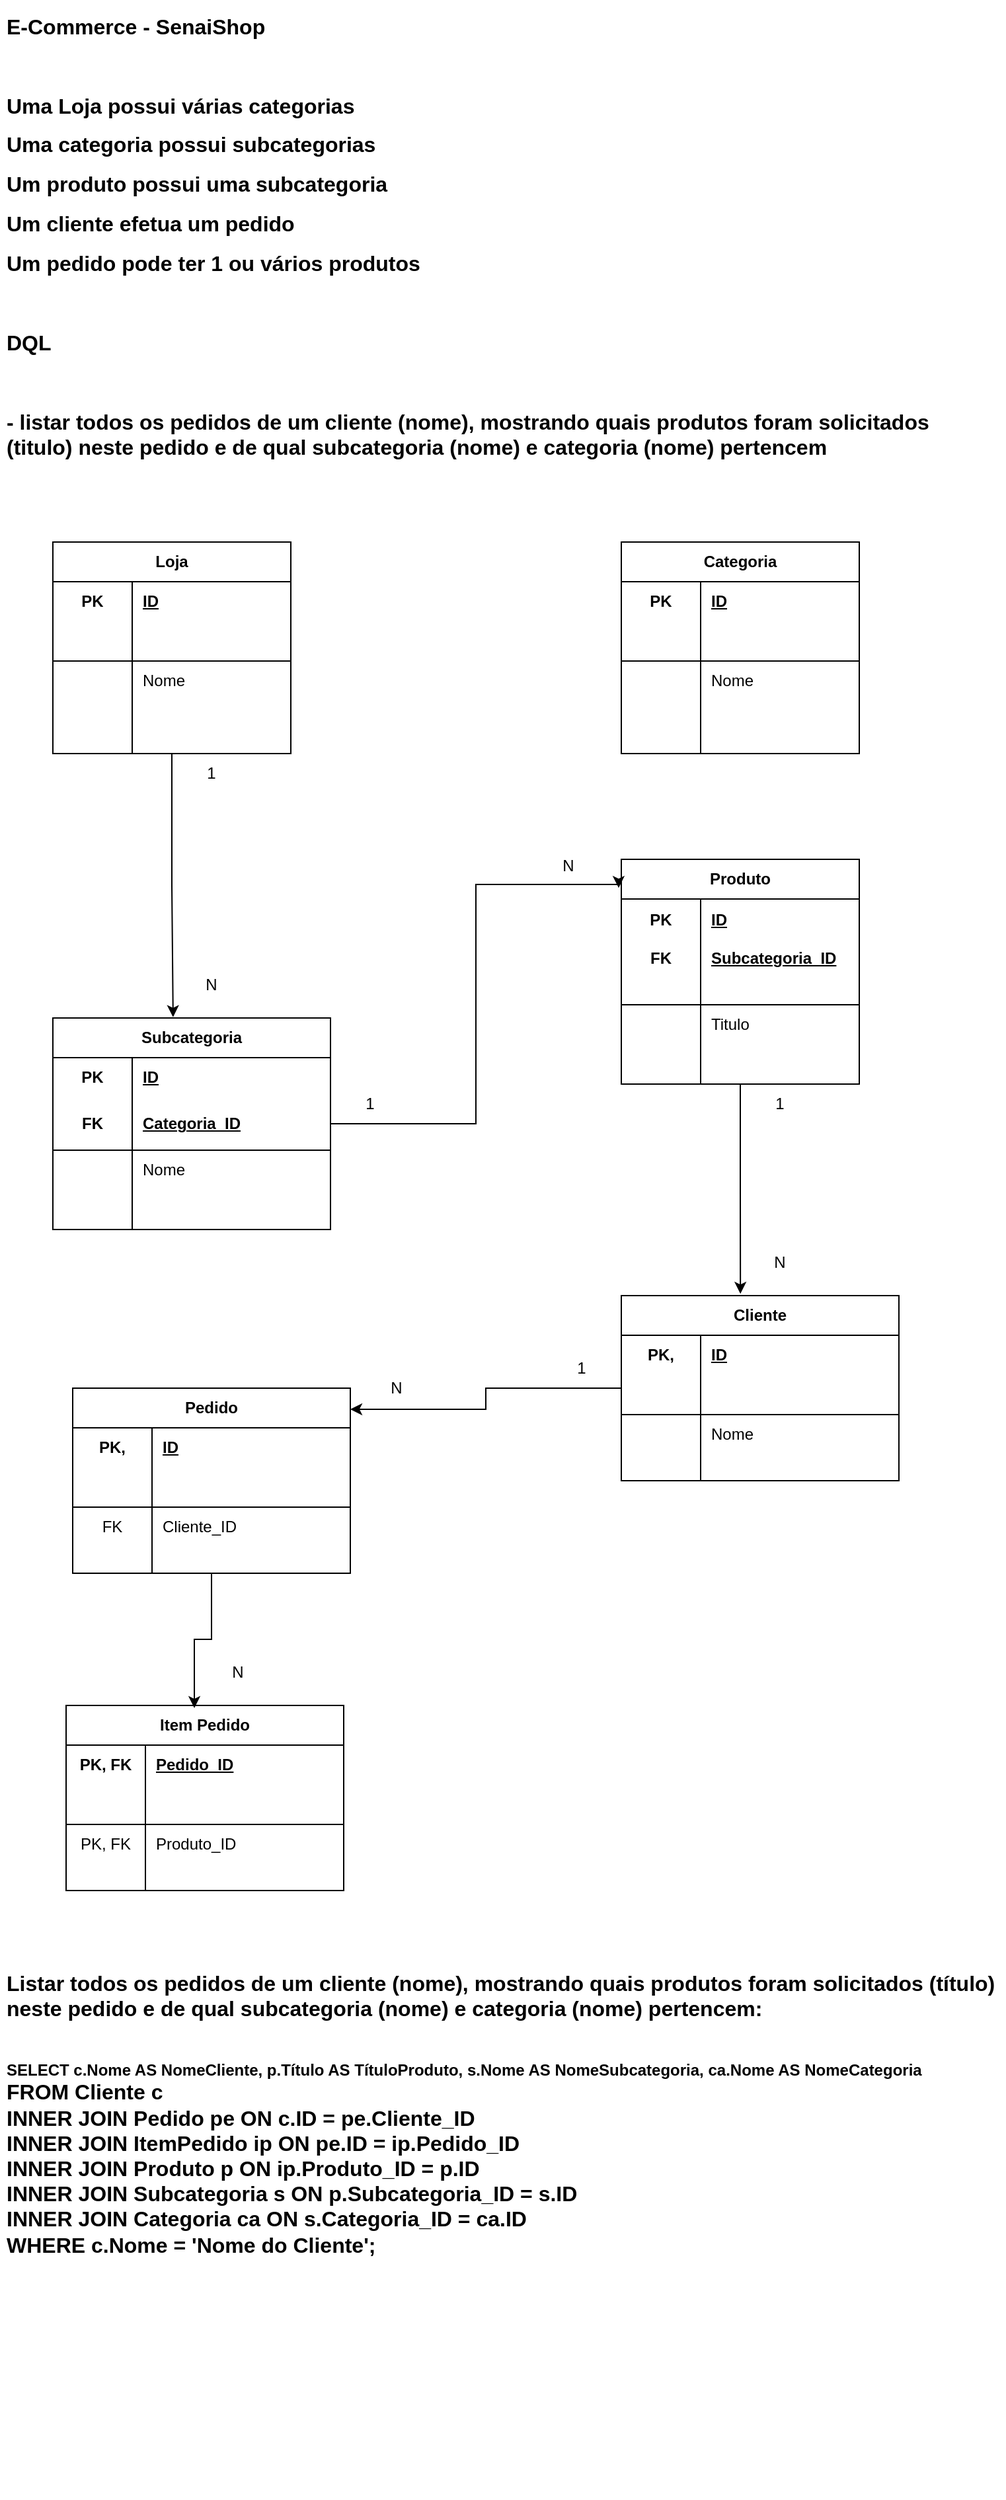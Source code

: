 <mxfile version="21.6.5" type="github">
  <diagram name="Página-1" id="tb75bTPPpAC_LqLqEpeX">
    <mxGraphModel dx="1434" dy="756" grid="1" gridSize="10" guides="1" tooltips="1" connect="1" arrows="1" fold="1" page="1" pageScale="1" pageWidth="827" pageHeight="1169" math="0" shadow="0">
      <root>
        <mxCell id="0" />
        <mxCell id="1" parent="0" />
        <mxCell id="KZsk0h8L5AbEn7BCKTqR-1" value="&lt;h1 style=&quot;font-size: 16px;&quot;&gt;&lt;font style=&quot;font-size: 16px;&quot;&gt;E-Commerce - SenaiShop&lt;/font&gt;&lt;/h1&gt;&lt;h1 style=&quot;font-size: 16px;&quot;&gt;&lt;font style=&quot;font-size: 16px;&quot;&gt;&lt;br&gt;&lt;/font&gt;&lt;/h1&gt;&lt;h1 style=&quot;font-size: 16px;&quot;&gt;&lt;font style=&quot;font-size: 16px;&quot;&gt;Uma Loja possui várias categorias&lt;/font&gt;&lt;/h1&gt;&lt;h1 style=&quot;font-size: 16px;&quot;&gt;&lt;font style=&quot;font-size: 16px;&quot;&gt;Uma categoria possui subcategorias&lt;/font&gt;&lt;/h1&gt;&lt;h1 style=&quot;font-size: 16px;&quot;&gt;&lt;font style=&quot;font-size: 16px;&quot;&gt;Um produto possui uma subcategoria&lt;/font&gt;&lt;/h1&gt;&lt;h1 style=&quot;font-size: 16px;&quot;&gt;&lt;font style=&quot;font-size: 16px;&quot;&gt;Um cliente efetua um pedido&lt;/font&gt;&lt;/h1&gt;&lt;h1 style=&quot;font-size: 16px;&quot;&gt;&lt;font style=&quot;font-size: 16px;&quot;&gt;Um pedido pode ter 1 ou vários produtos&lt;/font&gt;&lt;/h1&gt;&lt;h1 style=&quot;font-size: 16px;&quot;&gt;&lt;font style=&quot;font-size: 16px;&quot;&gt;&lt;br&gt;&lt;/font&gt;&lt;/h1&gt;&lt;h1 style=&quot;font-size: 16px;&quot;&gt;&lt;font style=&quot;font-size: 16px;&quot;&gt;DQL&lt;/font&gt;&lt;/h1&gt;&lt;h1 style=&quot;font-size: 16px;&quot;&gt;&lt;font style=&quot;font-size: 16px;&quot;&gt;&lt;br&gt;&lt;/font&gt;&lt;/h1&gt;&lt;h1 style=&quot;font-size: 16px;&quot;&gt;&lt;font style=&quot;font-size: 16px;&quot;&gt;- listar todos os pedidos de um cliente (nome), mostrando quais produtos foram solicitados (titulo) neste pedido e de qual subcategoria (nome) e categoria (nome) pertencem&lt;/font&gt;&lt;/h1&gt;" style="text;html=1;strokeColor=none;fillColor=none;spacing=5;spacingTop=-20;whiteSpace=wrap;overflow=hidden;rounded=0;" vertex="1" parent="1">
          <mxGeometry x="40" y="40" width="760" height="360" as="geometry" />
        </mxCell>
        <mxCell id="KZsk0h8L5AbEn7BCKTqR-109" value="&lt;h1 style=&quot;font-size: 16px;&quot;&gt;Listar todos os pedidos de um cliente (nome), mostrando quais prod&lt;font style=&quot;font-size: 16px;&quot;&gt;utos foram solicitados (título) neste pedido e de qual subcategoria (nome) e categoria (nome) pertencem:&lt;/font&gt;&lt;br&gt;&lt;/h1&gt;&lt;div&gt;&lt;font style=&quot;font-size: 16px;&quot;&gt;&lt;br&gt;&lt;/font&gt;&lt;/div&gt;&lt;div&gt;&lt;font style=&quot;&quot;&gt;&lt;div style=&quot;&quot;&gt;&lt;b&gt;SELECT c.Nome AS NomeCliente, p.Título AS TítuloProduto, s.Nome AS NomeSubcategoria, ca.Nome AS NomeCategoria&lt;/b&gt;&lt;/div&gt;&lt;div style=&quot;&quot;&gt;&lt;span style=&quot;font-size: 16px;&quot;&gt;&lt;b&gt;FROM Cliente c&lt;/b&gt;&lt;/span&gt;&lt;/div&gt;&lt;div style=&quot;&quot;&gt;&lt;span style=&quot;font-size: 16px;&quot;&gt;&lt;b&gt;INNER JOIN Pedido pe ON c.ID = pe.Cliente_ID&lt;/b&gt;&lt;/span&gt;&lt;/div&gt;&lt;div style=&quot;&quot;&gt;&lt;span style=&quot;font-size: 16px;&quot;&gt;&lt;b&gt;INNER JOIN ItemPedido ip ON pe.ID = ip.Pedido_ID&lt;/b&gt;&lt;/span&gt;&lt;/div&gt;&lt;div style=&quot;&quot;&gt;&lt;span style=&quot;font-size: 16px;&quot;&gt;&lt;b&gt;INNER JOIN Produto p ON ip.Produto_ID = p.ID&lt;/b&gt;&lt;/span&gt;&lt;/div&gt;&lt;div style=&quot;&quot;&gt;&lt;span style=&quot;font-size: 16px;&quot;&gt;&lt;b&gt;INNER JOIN Subcategoria s ON p.Subcategoria_ID = s.ID&lt;/b&gt;&lt;/span&gt;&lt;/div&gt;&lt;div style=&quot;&quot;&gt;&lt;span style=&quot;font-size: 16px;&quot;&gt;&lt;b&gt;INNER JOIN Categoria ca ON s.Categoria_ID = ca.ID&lt;/b&gt;&lt;/span&gt;&lt;/div&gt;&lt;div style=&quot;&quot;&gt;&lt;span style=&quot;font-size: 16px;&quot;&gt;&lt;b&gt;WHERE c.Nome = &#39;Nome do Cliente&#39;;&lt;/b&gt;&lt;/span&gt;&lt;/div&gt;&lt;div style=&quot;font-size: 16px;&quot;&gt;&lt;br&gt;&lt;/div&gt;&lt;/font&gt;&lt;/div&gt;" style="text;html=1;strokeColor=none;fillColor=none;spacing=5;spacingTop=-20;whiteSpace=wrap;overflow=hidden;rounded=0;" vertex="1" parent="1">
          <mxGeometry x="40" y="1520" width="760" height="400" as="geometry" />
        </mxCell>
        <mxCell id="KZsk0h8L5AbEn7BCKTqR-110" value="" style="group" vertex="1" connectable="0" parent="1">
          <mxGeometry x="80" y="440" width="640" height="1020" as="geometry" />
        </mxCell>
        <mxCell id="KZsk0h8L5AbEn7BCKTqR-2" value="" style="group" vertex="1" connectable="0" parent="KZsk0h8L5AbEn7BCKTqR-110">
          <mxGeometry width="640" height="780" as="geometry" />
        </mxCell>
        <mxCell id="KZsk0h8L5AbEn7BCKTqR-3" value="Loja" style="shape=table;startSize=30;container=1;collapsible=1;childLayout=tableLayout;fixedRows=1;rowLines=0;fontStyle=1;align=center;resizeLast=1;html=1;whiteSpace=wrap;" vertex="1" parent="KZsk0h8L5AbEn7BCKTqR-2">
          <mxGeometry width="180" height="160" as="geometry" />
        </mxCell>
        <mxCell id="KZsk0h8L5AbEn7BCKTqR-4" value="" style="shape=tableRow;horizontal=0;startSize=0;swimlaneHead=0;swimlaneBody=0;fillColor=none;collapsible=0;dropTarget=0;points=[[0,0.5],[1,0.5]];portConstraint=eastwest;top=0;left=0;right=0;bottom=0;html=1;" vertex="1" parent="KZsk0h8L5AbEn7BCKTqR-3">
          <mxGeometry y="30" width="180" height="30" as="geometry" />
        </mxCell>
        <mxCell id="KZsk0h8L5AbEn7BCKTqR-5" value="PK" style="shape=partialRectangle;connectable=0;fillColor=none;top=0;left=0;bottom=0;right=0;fontStyle=1;overflow=hidden;html=1;whiteSpace=wrap;" vertex="1" parent="KZsk0h8L5AbEn7BCKTqR-4">
          <mxGeometry width="60" height="30" as="geometry">
            <mxRectangle width="60" height="30" as="alternateBounds" />
          </mxGeometry>
        </mxCell>
        <mxCell id="KZsk0h8L5AbEn7BCKTqR-6" value="ID" style="shape=partialRectangle;connectable=0;fillColor=none;top=0;left=0;bottom=0;right=0;align=left;spacingLeft=6;fontStyle=5;overflow=hidden;html=1;whiteSpace=wrap;" vertex="1" parent="KZsk0h8L5AbEn7BCKTqR-4">
          <mxGeometry x="60" width="120" height="30" as="geometry">
            <mxRectangle width="120" height="30" as="alternateBounds" />
          </mxGeometry>
        </mxCell>
        <mxCell id="KZsk0h8L5AbEn7BCKTqR-7" value="" style="shape=tableRow;horizontal=0;startSize=0;swimlaneHead=0;swimlaneBody=0;fillColor=none;collapsible=0;dropTarget=0;points=[[0,0.5],[1,0.5]];portConstraint=eastwest;top=0;left=0;right=0;bottom=1;html=1;" vertex="1" parent="KZsk0h8L5AbEn7BCKTqR-3">
          <mxGeometry y="60" width="180" height="30" as="geometry" />
        </mxCell>
        <mxCell id="KZsk0h8L5AbEn7BCKTqR-8" value="" style="shape=partialRectangle;connectable=0;fillColor=none;top=0;left=0;bottom=0;right=0;fontStyle=1;overflow=hidden;html=1;whiteSpace=wrap;" vertex="1" parent="KZsk0h8L5AbEn7BCKTqR-7">
          <mxGeometry width="60" height="30" as="geometry">
            <mxRectangle width="60" height="30" as="alternateBounds" />
          </mxGeometry>
        </mxCell>
        <mxCell id="KZsk0h8L5AbEn7BCKTqR-9" value="" style="shape=partialRectangle;connectable=0;fillColor=none;top=0;left=0;bottom=0;right=0;align=left;spacingLeft=6;fontStyle=5;overflow=hidden;html=1;whiteSpace=wrap;" vertex="1" parent="KZsk0h8L5AbEn7BCKTqR-7">
          <mxGeometry x="60" width="120" height="30" as="geometry">
            <mxRectangle width="120" height="30" as="alternateBounds" />
          </mxGeometry>
        </mxCell>
        <mxCell id="KZsk0h8L5AbEn7BCKTqR-10" value="" style="shape=tableRow;horizontal=0;startSize=0;swimlaneHead=0;swimlaneBody=0;fillColor=none;collapsible=0;dropTarget=0;points=[[0,0.5],[1,0.5]];portConstraint=eastwest;top=0;left=0;right=0;bottom=0;html=1;" vertex="1" parent="KZsk0h8L5AbEn7BCKTqR-3">
          <mxGeometry y="90" width="180" height="30" as="geometry" />
        </mxCell>
        <mxCell id="KZsk0h8L5AbEn7BCKTqR-11" value="" style="shape=partialRectangle;connectable=0;fillColor=none;top=0;left=0;bottom=0;right=0;editable=1;overflow=hidden;html=1;whiteSpace=wrap;" vertex="1" parent="KZsk0h8L5AbEn7BCKTqR-10">
          <mxGeometry width="60" height="30" as="geometry">
            <mxRectangle width="60" height="30" as="alternateBounds" />
          </mxGeometry>
        </mxCell>
        <mxCell id="KZsk0h8L5AbEn7BCKTqR-12" value="Nome" style="shape=partialRectangle;connectable=0;fillColor=none;top=0;left=0;bottom=0;right=0;align=left;spacingLeft=6;overflow=hidden;html=1;whiteSpace=wrap;" vertex="1" parent="KZsk0h8L5AbEn7BCKTqR-10">
          <mxGeometry x="60" width="120" height="30" as="geometry">
            <mxRectangle width="120" height="30" as="alternateBounds" />
          </mxGeometry>
        </mxCell>
        <mxCell id="KZsk0h8L5AbEn7BCKTqR-13" value="" style="shape=tableRow;horizontal=0;startSize=0;swimlaneHead=0;swimlaneBody=0;fillColor=none;collapsible=0;dropTarget=0;points=[[0,0.5],[1,0.5]];portConstraint=eastwest;top=0;left=0;right=0;bottom=0;html=1;" vertex="1" parent="KZsk0h8L5AbEn7BCKTqR-3">
          <mxGeometry y="120" width="180" height="40" as="geometry" />
        </mxCell>
        <mxCell id="KZsk0h8L5AbEn7BCKTqR-14" value="" style="shape=partialRectangle;connectable=0;fillColor=none;top=0;left=0;bottom=0;right=0;editable=1;overflow=hidden;html=1;whiteSpace=wrap;" vertex="1" parent="KZsk0h8L5AbEn7BCKTqR-13">
          <mxGeometry width="60" height="40" as="geometry">
            <mxRectangle width="60" height="40" as="alternateBounds" />
          </mxGeometry>
        </mxCell>
        <mxCell id="KZsk0h8L5AbEn7BCKTqR-15" value="" style="shape=partialRectangle;connectable=0;fillColor=none;top=0;left=0;bottom=0;right=0;align=left;spacingLeft=6;overflow=hidden;html=1;whiteSpace=wrap;" vertex="1" parent="KZsk0h8L5AbEn7BCKTqR-13">
          <mxGeometry x="60" width="120" height="40" as="geometry">
            <mxRectangle width="120" height="40" as="alternateBounds" />
          </mxGeometry>
        </mxCell>
        <mxCell id="KZsk0h8L5AbEn7BCKTqR-16" value="Categoria" style="shape=table;startSize=30;container=1;collapsible=1;childLayout=tableLayout;fixedRows=1;rowLines=0;fontStyle=1;align=center;resizeLast=1;html=1;whiteSpace=wrap;" vertex="1" parent="KZsk0h8L5AbEn7BCKTqR-2">
          <mxGeometry x="430" width="180" height="160" as="geometry" />
        </mxCell>
        <mxCell id="KZsk0h8L5AbEn7BCKTqR-17" value="" style="shape=tableRow;horizontal=0;startSize=0;swimlaneHead=0;swimlaneBody=0;fillColor=none;collapsible=0;dropTarget=0;points=[[0,0.5],[1,0.5]];portConstraint=eastwest;top=0;left=0;right=0;bottom=0;html=1;" vertex="1" parent="KZsk0h8L5AbEn7BCKTqR-16">
          <mxGeometry y="30" width="180" height="30" as="geometry" />
        </mxCell>
        <mxCell id="KZsk0h8L5AbEn7BCKTqR-18" value="PK" style="shape=partialRectangle;connectable=0;fillColor=none;top=0;left=0;bottom=0;right=0;fontStyle=1;overflow=hidden;html=1;whiteSpace=wrap;" vertex="1" parent="KZsk0h8L5AbEn7BCKTqR-17">
          <mxGeometry width="60" height="30" as="geometry">
            <mxRectangle width="60" height="30" as="alternateBounds" />
          </mxGeometry>
        </mxCell>
        <mxCell id="KZsk0h8L5AbEn7BCKTqR-19" value="ID" style="shape=partialRectangle;connectable=0;fillColor=none;top=0;left=0;bottom=0;right=0;align=left;spacingLeft=6;fontStyle=5;overflow=hidden;html=1;whiteSpace=wrap;" vertex="1" parent="KZsk0h8L5AbEn7BCKTqR-17">
          <mxGeometry x="60" width="120" height="30" as="geometry">
            <mxRectangle width="120" height="30" as="alternateBounds" />
          </mxGeometry>
        </mxCell>
        <mxCell id="KZsk0h8L5AbEn7BCKTqR-20" value="" style="shape=tableRow;horizontal=0;startSize=0;swimlaneHead=0;swimlaneBody=0;fillColor=none;collapsible=0;dropTarget=0;points=[[0,0.5],[1,0.5]];portConstraint=eastwest;top=0;left=0;right=0;bottom=1;html=1;" vertex="1" parent="KZsk0h8L5AbEn7BCKTqR-16">
          <mxGeometry y="60" width="180" height="30" as="geometry" />
        </mxCell>
        <mxCell id="KZsk0h8L5AbEn7BCKTqR-21" value="" style="shape=partialRectangle;connectable=0;fillColor=none;top=0;left=0;bottom=0;right=0;fontStyle=1;overflow=hidden;html=1;whiteSpace=wrap;" vertex="1" parent="KZsk0h8L5AbEn7BCKTqR-20">
          <mxGeometry width="60" height="30" as="geometry">
            <mxRectangle width="60" height="30" as="alternateBounds" />
          </mxGeometry>
        </mxCell>
        <mxCell id="KZsk0h8L5AbEn7BCKTqR-22" value="" style="shape=partialRectangle;connectable=0;fillColor=none;top=0;left=0;bottom=0;right=0;align=left;spacingLeft=6;fontStyle=5;overflow=hidden;html=1;whiteSpace=wrap;" vertex="1" parent="KZsk0h8L5AbEn7BCKTqR-20">
          <mxGeometry x="60" width="120" height="30" as="geometry">
            <mxRectangle width="120" height="30" as="alternateBounds" />
          </mxGeometry>
        </mxCell>
        <mxCell id="KZsk0h8L5AbEn7BCKTqR-23" value="" style="shape=tableRow;horizontal=0;startSize=0;swimlaneHead=0;swimlaneBody=0;fillColor=none;collapsible=0;dropTarget=0;points=[[0,0.5],[1,0.5]];portConstraint=eastwest;top=0;left=0;right=0;bottom=0;html=1;" vertex="1" parent="KZsk0h8L5AbEn7BCKTqR-16">
          <mxGeometry y="90" width="180" height="30" as="geometry" />
        </mxCell>
        <mxCell id="KZsk0h8L5AbEn7BCKTqR-24" value="" style="shape=partialRectangle;connectable=0;fillColor=none;top=0;left=0;bottom=0;right=0;editable=1;overflow=hidden;html=1;whiteSpace=wrap;" vertex="1" parent="KZsk0h8L5AbEn7BCKTqR-23">
          <mxGeometry width="60" height="30" as="geometry">
            <mxRectangle width="60" height="30" as="alternateBounds" />
          </mxGeometry>
        </mxCell>
        <mxCell id="KZsk0h8L5AbEn7BCKTqR-25" value="Nome" style="shape=partialRectangle;connectable=0;fillColor=none;top=0;left=0;bottom=0;right=0;align=left;spacingLeft=6;overflow=hidden;html=1;whiteSpace=wrap;" vertex="1" parent="KZsk0h8L5AbEn7BCKTqR-23">
          <mxGeometry x="60" width="120" height="30" as="geometry">
            <mxRectangle width="120" height="30" as="alternateBounds" />
          </mxGeometry>
        </mxCell>
        <mxCell id="KZsk0h8L5AbEn7BCKTqR-26" value="" style="shape=tableRow;horizontal=0;startSize=0;swimlaneHead=0;swimlaneBody=0;fillColor=none;collapsible=0;dropTarget=0;points=[[0,0.5],[1,0.5]];portConstraint=eastwest;top=0;left=0;right=0;bottom=0;html=1;" vertex="1" parent="KZsk0h8L5AbEn7BCKTqR-16">
          <mxGeometry y="120" width="180" height="40" as="geometry" />
        </mxCell>
        <mxCell id="KZsk0h8L5AbEn7BCKTqR-27" value="" style="shape=partialRectangle;connectable=0;fillColor=none;top=0;left=0;bottom=0;right=0;editable=1;overflow=hidden;html=1;whiteSpace=wrap;" vertex="1" parent="KZsk0h8L5AbEn7BCKTqR-26">
          <mxGeometry width="60" height="40" as="geometry">
            <mxRectangle width="60" height="40" as="alternateBounds" />
          </mxGeometry>
        </mxCell>
        <mxCell id="KZsk0h8L5AbEn7BCKTqR-28" value="" style="shape=partialRectangle;connectable=0;fillColor=none;top=0;left=0;bottom=0;right=0;align=left;spacingLeft=6;overflow=hidden;html=1;whiteSpace=wrap;" vertex="1" parent="KZsk0h8L5AbEn7BCKTqR-26">
          <mxGeometry x="60" width="120" height="40" as="geometry">
            <mxRectangle width="120" height="40" as="alternateBounds" />
          </mxGeometry>
        </mxCell>
        <mxCell id="KZsk0h8L5AbEn7BCKTqR-29" style="edgeStyle=orthogonalEdgeStyle;rounded=0;orthogonalLoop=1;jettySize=auto;html=1;entryX=0.433;entryY=-0.004;entryDx=0;entryDy=0;entryPerimeter=0;" edge="1" parent="KZsk0h8L5AbEn7BCKTqR-2" source="KZsk0h8L5AbEn7BCKTqR-3" target="KZsk0h8L5AbEn7BCKTqR-64">
          <mxGeometry relative="1" as="geometry" />
        </mxCell>
        <mxCell id="KZsk0h8L5AbEn7BCKTqR-30" value="Produto" style="shape=table;startSize=30;container=1;collapsible=1;childLayout=tableLayout;fixedRows=1;rowLines=0;fontStyle=1;align=center;resizeLast=1;html=1;whiteSpace=wrap;" vertex="1" parent="KZsk0h8L5AbEn7BCKTqR-2">
          <mxGeometry x="430" y="240" width="180" height="170" as="geometry" />
        </mxCell>
        <mxCell id="KZsk0h8L5AbEn7BCKTqR-31" value="" style="shape=tableRow;horizontal=0;startSize=0;swimlaneHead=0;swimlaneBody=0;fillColor=none;collapsible=0;dropTarget=0;points=[[0,0.5],[1,0.5]];portConstraint=eastwest;top=0;left=0;right=0;bottom=0;html=1;" vertex="1" parent="KZsk0h8L5AbEn7BCKTqR-30">
          <mxGeometry y="30" width="180" height="60" as="geometry" />
        </mxCell>
        <mxCell id="KZsk0h8L5AbEn7BCKTqR-32" value="PK&lt;br&gt;&lt;br&gt;FK" style="shape=partialRectangle;connectable=0;fillColor=none;top=0;left=0;bottom=0;right=0;fontStyle=1;overflow=hidden;html=1;whiteSpace=wrap;" vertex="1" parent="KZsk0h8L5AbEn7BCKTqR-31">
          <mxGeometry width="60" height="60" as="geometry">
            <mxRectangle width="60" height="60" as="alternateBounds" />
          </mxGeometry>
        </mxCell>
        <mxCell id="KZsk0h8L5AbEn7BCKTqR-33" value="ID&lt;br&gt;&lt;br&gt;Subcategoria_ID" style="shape=partialRectangle;connectable=0;fillColor=none;top=0;left=0;bottom=0;right=0;align=left;spacingLeft=6;fontStyle=5;overflow=hidden;html=1;whiteSpace=wrap;" vertex="1" parent="KZsk0h8L5AbEn7BCKTqR-31">
          <mxGeometry x="60" width="120" height="60" as="geometry">
            <mxRectangle width="120" height="60" as="alternateBounds" />
          </mxGeometry>
        </mxCell>
        <mxCell id="KZsk0h8L5AbEn7BCKTqR-34" value="" style="shape=tableRow;horizontal=0;startSize=0;swimlaneHead=0;swimlaneBody=0;fillColor=none;collapsible=0;dropTarget=0;points=[[0,0.5],[1,0.5]];portConstraint=eastwest;top=0;left=0;right=0;bottom=1;html=1;" vertex="1" parent="KZsk0h8L5AbEn7BCKTqR-30">
          <mxGeometry y="90" width="180" height="20" as="geometry" />
        </mxCell>
        <mxCell id="KZsk0h8L5AbEn7BCKTqR-35" value="" style="shape=partialRectangle;connectable=0;fillColor=none;top=0;left=0;bottom=0;right=0;fontStyle=1;overflow=hidden;html=1;whiteSpace=wrap;" vertex="1" parent="KZsk0h8L5AbEn7BCKTqR-34">
          <mxGeometry width="60" height="20" as="geometry">
            <mxRectangle width="60" height="20" as="alternateBounds" />
          </mxGeometry>
        </mxCell>
        <mxCell id="KZsk0h8L5AbEn7BCKTqR-36" value="" style="shape=partialRectangle;connectable=0;fillColor=none;top=0;left=0;bottom=0;right=0;align=left;spacingLeft=6;fontStyle=5;overflow=hidden;html=1;whiteSpace=wrap;" vertex="1" parent="KZsk0h8L5AbEn7BCKTqR-34">
          <mxGeometry x="60" width="120" height="20" as="geometry">
            <mxRectangle width="120" height="20" as="alternateBounds" />
          </mxGeometry>
        </mxCell>
        <mxCell id="KZsk0h8L5AbEn7BCKTqR-37" value="" style="shape=tableRow;horizontal=0;startSize=0;swimlaneHead=0;swimlaneBody=0;fillColor=none;collapsible=0;dropTarget=0;points=[[0,0.5],[1,0.5]];portConstraint=eastwest;top=0;left=0;right=0;bottom=0;html=1;" vertex="1" parent="KZsk0h8L5AbEn7BCKTqR-30">
          <mxGeometry y="110" width="180" height="30" as="geometry" />
        </mxCell>
        <mxCell id="KZsk0h8L5AbEn7BCKTqR-38" value="" style="shape=partialRectangle;connectable=0;fillColor=none;top=0;left=0;bottom=0;right=0;editable=1;overflow=hidden;html=1;whiteSpace=wrap;" vertex="1" parent="KZsk0h8L5AbEn7BCKTqR-37">
          <mxGeometry width="60" height="30" as="geometry">
            <mxRectangle width="60" height="30" as="alternateBounds" />
          </mxGeometry>
        </mxCell>
        <mxCell id="KZsk0h8L5AbEn7BCKTqR-39" value="Titulo" style="shape=partialRectangle;connectable=0;fillColor=none;top=0;left=0;bottom=0;right=0;align=left;spacingLeft=6;overflow=hidden;html=1;whiteSpace=wrap;" vertex="1" parent="KZsk0h8L5AbEn7BCKTqR-37">
          <mxGeometry x="60" width="120" height="30" as="geometry">
            <mxRectangle width="120" height="30" as="alternateBounds" />
          </mxGeometry>
        </mxCell>
        <mxCell id="KZsk0h8L5AbEn7BCKTqR-40" value="" style="shape=tableRow;horizontal=0;startSize=0;swimlaneHead=0;swimlaneBody=0;fillColor=none;collapsible=0;dropTarget=0;points=[[0,0.5],[1,0.5]];portConstraint=eastwest;top=0;left=0;right=0;bottom=0;html=1;" vertex="1" parent="KZsk0h8L5AbEn7BCKTqR-30">
          <mxGeometry y="140" width="180" height="30" as="geometry" />
        </mxCell>
        <mxCell id="KZsk0h8L5AbEn7BCKTqR-41" value="" style="shape=partialRectangle;connectable=0;fillColor=none;top=0;left=0;bottom=0;right=0;editable=1;overflow=hidden;html=1;whiteSpace=wrap;" vertex="1" parent="KZsk0h8L5AbEn7BCKTqR-40">
          <mxGeometry width="60" height="30" as="geometry">
            <mxRectangle width="60" height="30" as="alternateBounds" />
          </mxGeometry>
        </mxCell>
        <mxCell id="KZsk0h8L5AbEn7BCKTqR-42" value="" style="shape=partialRectangle;connectable=0;fillColor=none;top=0;left=0;bottom=0;right=0;align=left;spacingLeft=6;overflow=hidden;html=1;whiteSpace=wrap;" vertex="1" parent="KZsk0h8L5AbEn7BCKTqR-40">
          <mxGeometry x="60" width="120" height="30" as="geometry">
            <mxRectangle width="120" height="30" as="alternateBounds" />
          </mxGeometry>
        </mxCell>
        <mxCell id="KZsk0h8L5AbEn7BCKTqR-91" style="edgeStyle=orthogonalEdgeStyle;rounded=0;orthogonalLoop=1;jettySize=auto;html=1;entryX=1;entryY=0.114;entryDx=0;entryDy=0;entryPerimeter=0;" edge="1" parent="KZsk0h8L5AbEn7BCKTqR-2" source="KZsk0h8L5AbEn7BCKTqR-43" target="KZsk0h8L5AbEn7BCKTqR-78">
          <mxGeometry relative="1" as="geometry" />
        </mxCell>
        <mxCell id="KZsk0h8L5AbEn7BCKTqR-43" value="Cliente" style="shape=table;startSize=30;container=1;collapsible=1;childLayout=tableLayout;fixedRows=1;rowLines=0;fontStyle=1;align=center;resizeLast=1;html=1;whiteSpace=wrap;" vertex="1" parent="KZsk0h8L5AbEn7BCKTqR-2">
          <mxGeometry x="430" y="570" width="210" height="140" as="geometry" />
        </mxCell>
        <mxCell id="KZsk0h8L5AbEn7BCKTqR-44" value="" style="shape=tableRow;horizontal=0;startSize=0;swimlaneHead=0;swimlaneBody=0;fillColor=none;collapsible=0;dropTarget=0;points=[[0,0.5],[1,0.5]];portConstraint=eastwest;top=0;left=0;right=0;bottom=0;html=1;" vertex="1" parent="KZsk0h8L5AbEn7BCKTqR-43">
          <mxGeometry y="30" width="210" height="30" as="geometry" />
        </mxCell>
        <mxCell id="KZsk0h8L5AbEn7BCKTqR-45" value="PK," style="shape=partialRectangle;connectable=0;fillColor=none;top=0;left=0;bottom=0;right=0;fontStyle=1;overflow=hidden;html=1;whiteSpace=wrap;" vertex="1" parent="KZsk0h8L5AbEn7BCKTqR-44">
          <mxGeometry width="60" height="30" as="geometry">
            <mxRectangle width="60" height="30" as="alternateBounds" />
          </mxGeometry>
        </mxCell>
        <mxCell id="KZsk0h8L5AbEn7BCKTqR-46" value="ID" style="shape=partialRectangle;connectable=0;fillColor=none;top=0;left=0;bottom=0;right=0;align=left;spacingLeft=6;fontStyle=5;overflow=hidden;html=1;whiteSpace=wrap;" vertex="1" parent="KZsk0h8L5AbEn7BCKTqR-44">
          <mxGeometry x="60" width="150" height="30" as="geometry">
            <mxRectangle width="150" height="30" as="alternateBounds" />
          </mxGeometry>
        </mxCell>
        <mxCell id="KZsk0h8L5AbEn7BCKTqR-47" value="" style="shape=tableRow;horizontal=0;startSize=0;swimlaneHead=0;swimlaneBody=0;fillColor=none;collapsible=0;dropTarget=0;points=[[0,0.5],[1,0.5]];portConstraint=eastwest;top=0;left=0;right=0;bottom=1;html=1;" vertex="1" parent="KZsk0h8L5AbEn7BCKTqR-43">
          <mxGeometry y="60" width="210" height="30" as="geometry" />
        </mxCell>
        <mxCell id="KZsk0h8L5AbEn7BCKTqR-48" value="" style="shape=partialRectangle;connectable=0;fillColor=none;top=0;left=0;bottom=0;right=0;fontStyle=1;overflow=hidden;html=1;whiteSpace=wrap;" vertex="1" parent="KZsk0h8L5AbEn7BCKTqR-47">
          <mxGeometry width="60" height="30" as="geometry">
            <mxRectangle width="60" height="30" as="alternateBounds" />
          </mxGeometry>
        </mxCell>
        <mxCell id="KZsk0h8L5AbEn7BCKTqR-49" value="" style="shape=partialRectangle;connectable=0;fillColor=none;top=0;left=0;bottom=0;right=0;align=left;spacingLeft=6;fontStyle=5;overflow=hidden;html=1;whiteSpace=wrap;" vertex="1" parent="KZsk0h8L5AbEn7BCKTqR-47">
          <mxGeometry x="60" width="150" height="30" as="geometry">
            <mxRectangle width="150" height="30" as="alternateBounds" />
          </mxGeometry>
        </mxCell>
        <mxCell id="KZsk0h8L5AbEn7BCKTqR-50" value="" style="shape=tableRow;horizontal=0;startSize=0;swimlaneHead=0;swimlaneBody=0;fillColor=none;collapsible=0;dropTarget=0;points=[[0,0.5],[1,0.5]];portConstraint=eastwest;top=0;left=0;right=0;bottom=0;html=1;" vertex="1" parent="KZsk0h8L5AbEn7BCKTqR-43">
          <mxGeometry y="90" width="210" height="30" as="geometry" />
        </mxCell>
        <mxCell id="KZsk0h8L5AbEn7BCKTqR-51" value="" style="shape=partialRectangle;connectable=0;fillColor=none;top=0;left=0;bottom=0;right=0;editable=1;overflow=hidden;html=1;whiteSpace=wrap;" vertex="1" parent="KZsk0h8L5AbEn7BCKTqR-50">
          <mxGeometry width="60" height="30" as="geometry">
            <mxRectangle width="60" height="30" as="alternateBounds" />
          </mxGeometry>
        </mxCell>
        <mxCell id="KZsk0h8L5AbEn7BCKTqR-52" value="Nome" style="shape=partialRectangle;connectable=0;fillColor=none;top=0;left=0;bottom=0;right=0;align=left;spacingLeft=6;overflow=hidden;html=1;whiteSpace=wrap;" vertex="1" parent="KZsk0h8L5AbEn7BCKTqR-50">
          <mxGeometry x="60" width="150" height="30" as="geometry">
            <mxRectangle width="150" height="30" as="alternateBounds" />
          </mxGeometry>
        </mxCell>
        <mxCell id="KZsk0h8L5AbEn7BCKTqR-53" value="" style="shape=tableRow;horizontal=0;startSize=0;swimlaneHead=0;swimlaneBody=0;fillColor=none;collapsible=0;dropTarget=0;points=[[0,0.5],[1,0.5]];portConstraint=eastwest;top=0;left=0;right=0;bottom=0;html=1;" vertex="1" parent="KZsk0h8L5AbEn7BCKTqR-43">
          <mxGeometry y="120" width="210" height="20" as="geometry" />
        </mxCell>
        <mxCell id="KZsk0h8L5AbEn7BCKTqR-54" value="" style="shape=partialRectangle;connectable=0;fillColor=none;top=0;left=0;bottom=0;right=0;editable=1;overflow=hidden;html=1;whiteSpace=wrap;" vertex="1" parent="KZsk0h8L5AbEn7BCKTqR-53">
          <mxGeometry width="60" height="20" as="geometry">
            <mxRectangle width="60" height="20" as="alternateBounds" />
          </mxGeometry>
        </mxCell>
        <mxCell id="KZsk0h8L5AbEn7BCKTqR-55" value="" style="shape=partialRectangle;connectable=0;fillColor=none;top=0;left=0;bottom=0;right=0;align=left;spacingLeft=6;overflow=hidden;html=1;whiteSpace=wrap;" vertex="1" parent="KZsk0h8L5AbEn7BCKTqR-53">
          <mxGeometry x="60" width="150" height="20" as="geometry">
            <mxRectangle width="150" height="20" as="alternateBounds" />
          </mxGeometry>
        </mxCell>
        <mxCell id="KZsk0h8L5AbEn7BCKTqR-56" style="edgeStyle=orthogonalEdgeStyle;rounded=0;orthogonalLoop=1;jettySize=auto;html=1;entryX=0.429;entryY=-0.01;entryDx=0;entryDy=0;entryPerimeter=0;" edge="1" parent="KZsk0h8L5AbEn7BCKTqR-2" source="KZsk0h8L5AbEn7BCKTqR-30" target="KZsk0h8L5AbEn7BCKTqR-43">
          <mxGeometry relative="1" as="geometry" />
        </mxCell>
        <mxCell id="KZsk0h8L5AbEn7BCKTqR-57" style="edgeStyle=orthogonalEdgeStyle;rounded=0;orthogonalLoop=1;jettySize=auto;html=1;entryX=-0.011;entryY=0.127;entryDx=0;entryDy=0;entryPerimeter=0;" edge="1" parent="KZsk0h8L5AbEn7BCKTqR-2" source="KZsk0h8L5AbEn7BCKTqR-68" target="KZsk0h8L5AbEn7BCKTqR-30">
          <mxGeometry relative="1" as="geometry">
            <Array as="points">
              <mxPoint x="320" y="440" />
              <mxPoint x="320" y="259" />
            </Array>
          </mxGeometry>
        </mxCell>
        <mxCell id="KZsk0h8L5AbEn7BCKTqR-58" value="N" style="text;html=1;strokeColor=none;fillColor=none;align=center;verticalAlign=middle;whiteSpace=wrap;rounded=0;" vertex="1" parent="KZsk0h8L5AbEn7BCKTqR-2">
          <mxGeometry x="90" y="320" width="60" height="30" as="geometry" />
        </mxCell>
        <mxCell id="KZsk0h8L5AbEn7BCKTqR-59" value="N" style="text;html=1;strokeColor=none;fillColor=none;align=center;verticalAlign=middle;whiteSpace=wrap;rounded=0;" vertex="1" parent="KZsk0h8L5AbEn7BCKTqR-2">
          <mxGeometry x="90" y="370" width="60" height="30" as="geometry" />
        </mxCell>
        <mxCell id="KZsk0h8L5AbEn7BCKTqR-60" value="N" style="text;html=1;strokeColor=none;fillColor=none;align=center;verticalAlign=middle;whiteSpace=wrap;rounded=0;" vertex="1" parent="KZsk0h8L5AbEn7BCKTqR-2">
          <mxGeometry x="360" y="230" width="60" height="30" as="geometry" />
        </mxCell>
        <mxCell id="KZsk0h8L5AbEn7BCKTqR-61" value="1" style="text;html=1;strokeColor=none;fillColor=none;align=center;verticalAlign=middle;whiteSpace=wrap;rounded=0;" vertex="1" parent="KZsk0h8L5AbEn7BCKTqR-2">
          <mxGeometry x="90" y="160" width="60" height="30" as="geometry" />
        </mxCell>
        <mxCell id="KZsk0h8L5AbEn7BCKTqR-62" value="1" style="text;html=1;strokeColor=none;fillColor=none;align=center;verticalAlign=middle;whiteSpace=wrap;rounded=0;" vertex="1" parent="KZsk0h8L5AbEn7BCKTqR-2">
          <mxGeometry x="520" y="410" width="60" height="30" as="geometry" />
        </mxCell>
        <mxCell id="KZsk0h8L5AbEn7BCKTqR-63" value="N" style="text;html=1;strokeColor=none;fillColor=none;align=center;verticalAlign=middle;whiteSpace=wrap;rounded=0;" vertex="1" parent="KZsk0h8L5AbEn7BCKTqR-2">
          <mxGeometry x="520" y="530" width="60" height="30" as="geometry" />
        </mxCell>
        <mxCell id="KZsk0h8L5AbEn7BCKTqR-64" value="Subcategoria" style="shape=table;startSize=30;container=1;collapsible=1;childLayout=tableLayout;fixedRows=1;rowLines=0;fontStyle=1;align=center;resizeLast=1;html=1;whiteSpace=wrap;" vertex="1" parent="KZsk0h8L5AbEn7BCKTqR-2">
          <mxGeometry y="360" width="210" height="160" as="geometry" />
        </mxCell>
        <mxCell id="KZsk0h8L5AbEn7BCKTqR-65" value="" style="shape=tableRow;horizontal=0;startSize=0;swimlaneHead=0;swimlaneBody=0;fillColor=none;collapsible=0;dropTarget=0;points=[[0,0.5],[1,0.5]];portConstraint=eastwest;top=0;left=0;right=0;bottom=0;html=1;" vertex="1" parent="KZsk0h8L5AbEn7BCKTqR-64">
          <mxGeometry y="30" width="210" height="30" as="geometry" />
        </mxCell>
        <mxCell id="KZsk0h8L5AbEn7BCKTqR-66" value="PK" style="shape=partialRectangle;connectable=0;fillColor=none;top=0;left=0;bottom=0;right=0;fontStyle=1;overflow=hidden;html=1;whiteSpace=wrap;" vertex="1" parent="KZsk0h8L5AbEn7BCKTqR-65">
          <mxGeometry width="60" height="30" as="geometry">
            <mxRectangle width="60" height="30" as="alternateBounds" />
          </mxGeometry>
        </mxCell>
        <mxCell id="KZsk0h8L5AbEn7BCKTqR-67" value="ID" style="shape=partialRectangle;connectable=0;fillColor=none;top=0;left=0;bottom=0;right=0;align=left;spacingLeft=6;fontStyle=5;overflow=hidden;html=1;whiteSpace=wrap;" vertex="1" parent="KZsk0h8L5AbEn7BCKTqR-65">
          <mxGeometry x="60" width="150" height="30" as="geometry">
            <mxRectangle width="150" height="30" as="alternateBounds" />
          </mxGeometry>
        </mxCell>
        <mxCell id="KZsk0h8L5AbEn7BCKTqR-68" value="" style="shape=tableRow;horizontal=0;startSize=0;swimlaneHead=0;swimlaneBody=0;fillColor=none;collapsible=0;dropTarget=0;points=[[0,0.5],[1,0.5]];portConstraint=eastwest;top=0;left=0;right=0;bottom=1;html=1;" vertex="1" parent="KZsk0h8L5AbEn7BCKTqR-64">
          <mxGeometry y="60" width="210" height="40" as="geometry" />
        </mxCell>
        <mxCell id="KZsk0h8L5AbEn7BCKTqR-69" value="FK&lt;br&gt;" style="shape=partialRectangle;connectable=0;fillColor=none;top=0;left=0;bottom=0;right=0;fontStyle=1;overflow=hidden;html=1;whiteSpace=wrap;" vertex="1" parent="KZsk0h8L5AbEn7BCKTqR-68">
          <mxGeometry width="60" height="40" as="geometry">
            <mxRectangle width="60" height="40" as="alternateBounds" />
          </mxGeometry>
        </mxCell>
        <mxCell id="KZsk0h8L5AbEn7BCKTqR-70" value="Categoria_ID" style="shape=partialRectangle;connectable=0;fillColor=none;top=0;left=0;bottom=0;right=0;align=left;spacingLeft=6;fontStyle=5;overflow=hidden;html=1;whiteSpace=wrap;" vertex="1" parent="KZsk0h8L5AbEn7BCKTqR-68">
          <mxGeometry x="60" width="150" height="40" as="geometry">
            <mxRectangle width="150" height="40" as="alternateBounds" />
          </mxGeometry>
        </mxCell>
        <mxCell id="KZsk0h8L5AbEn7BCKTqR-71" value="" style="shape=tableRow;horizontal=0;startSize=0;swimlaneHead=0;swimlaneBody=0;fillColor=none;collapsible=0;dropTarget=0;points=[[0,0.5],[1,0.5]];portConstraint=eastwest;top=0;left=0;right=0;bottom=0;html=1;" vertex="1" parent="KZsk0h8L5AbEn7BCKTqR-64">
          <mxGeometry y="100" width="210" height="30" as="geometry" />
        </mxCell>
        <mxCell id="KZsk0h8L5AbEn7BCKTqR-72" value="" style="shape=partialRectangle;connectable=0;fillColor=none;top=0;left=0;bottom=0;right=0;editable=1;overflow=hidden;html=1;whiteSpace=wrap;" vertex="1" parent="KZsk0h8L5AbEn7BCKTqR-71">
          <mxGeometry width="60" height="30" as="geometry">
            <mxRectangle width="60" height="30" as="alternateBounds" />
          </mxGeometry>
        </mxCell>
        <mxCell id="KZsk0h8L5AbEn7BCKTqR-73" value="Nome" style="shape=partialRectangle;connectable=0;fillColor=none;top=0;left=0;bottom=0;right=0;align=left;spacingLeft=6;overflow=hidden;html=1;whiteSpace=wrap;" vertex="1" parent="KZsk0h8L5AbEn7BCKTqR-71">
          <mxGeometry x="60" width="150" height="30" as="geometry">
            <mxRectangle width="150" height="30" as="alternateBounds" />
          </mxGeometry>
        </mxCell>
        <mxCell id="KZsk0h8L5AbEn7BCKTqR-74" value="" style="shape=tableRow;horizontal=0;startSize=0;swimlaneHead=0;swimlaneBody=0;fillColor=none;collapsible=0;dropTarget=0;points=[[0,0.5],[1,0.5]];portConstraint=eastwest;top=0;left=0;right=0;bottom=0;html=1;" vertex="1" parent="KZsk0h8L5AbEn7BCKTqR-64">
          <mxGeometry y="130" width="210" height="30" as="geometry" />
        </mxCell>
        <mxCell id="KZsk0h8L5AbEn7BCKTqR-75" value="" style="shape=partialRectangle;connectable=0;fillColor=none;top=0;left=0;bottom=0;right=0;editable=1;overflow=hidden;html=1;whiteSpace=wrap;" vertex="1" parent="KZsk0h8L5AbEn7BCKTqR-74">
          <mxGeometry width="60" height="30" as="geometry">
            <mxRectangle width="60" height="30" as="alternateBounds" />
          </mxGeometry>
        </mxCell>
        <mxCell id="KZsk0h8L5AbEn7BCKTqR-76" value="" style="shape=partialRectangle;connectable=0;fillColor=none;top=0;left=0;bottom=0;right=0;align=left;spacingLeft=6;overflow=hidden;html=1;whiteSpace=wrap;" vertex="1" parent="KZsk0h8L5AbEn7BCKTqR-74">
          <mxGeometry x="60" width="150" height="30" as="geometry">
            <mxRectangle width="150" height="30" as="alternateBounds" />
          </mxGeometry>
        </mxCell>
        <mxCell id="KZsk0h8L5AbEn7BCKTqR-77" value="1" style="text;html=1;strokeColor=none;fillColor=none;align=center;verticalAlign=middle;whiteSpace=wrap;rounded=0;" vertex="1" parent="KZsk0h8L5AbEn7BCKTqR-2">
          <mxGeometry x="210" y="410" width="60" height="30" as="geometry" />
        </mxCell>
        <mxCell id="KZsk0h8L5AbEn7BCKTqR-78" value="Pedido" style="shape=table;startSize=30;container=1;collapsible=1;childLayout=tableLayout;fixedRows=1;rowLines=0;fontStyle=1;align=center;resizeLast=1;html=1;whiteSpace=wrap;" vertex="1" parent="KZsk0h8L5AbEn7BCKTqR-2">
          <mxGeometry x="15" y="640" width="210" height="140" as="geometry" />
        </mxCell>
        <mxCell id="KZsk0h8L5AbEn7BCKTqR-79" value="" style="shape=tableRow;horizontal=0;startSize=0;swimlaneHead=0;swimlaneBody=0;fillColor=none;collapsible=0;dropTarget=0;points=[[0,0.5],[1,0.5]];portConstraint=eastwest;top=0;left=0;right=0;bottom=0;html=1;" vertex="1" parent="KZsk0h8L5AbEn7BCKTqR-78">
          <mxGeometry y="30" width="210" height="30" as="geometry" />
        </mxCell>
        <mxCell id="KZsk0h8L5AbEn7BCKTqR-80" value="PK," style="shape=partialRectangle;connectable=0;fillColor=none;top=0;left=0;bottom=0;right=0;fontStyle=1;overflow=hidden;html=1;whiteSpace=wrap;" vertex="1" parent="KZsk0h8L5AbEn7BCKTqR-79">
          <mxGeometry width="60" height="30" as="geometry">
            <mxRectangle width="60" height="30" as="alternateBounds" />
          </mxGeometry>
        </mxCell>
        <mxCell id="KZsk0h8L5AbEn7BCKTqR-81" value="ID" style="shape=partialRectangle;connectable=0;fillColor=none;top=0;left=0;bottom=0;right=0;align=left;spacingLeft=6;fontStyle=5;overflow=hidden;html=1;whiteSpace=wrap;" vertex="1" parent="KZsk0h8L5AbEn7BCKTqR-79">
          <mxGeometry x="60" width="150" height="30" as="geometry">
            <mxRectangle width="150" height="30" as="alternateBounds" />
          </mxGeometry>
        </mxCell>
        <mxCell id="KZsk0h8L5AbEn7BCKTqR-82" value="" style="shape=tableRow;horizontal=0;startSize=0;swimlaneHead=0;swimlaneBody=0;fillColor=none;collapsible=0;dropTarget=0;points=[[0,0.5],[1,0.5]];portConstraint=eastwest;top=0;left=0;right=0;bottom=1;html=1;" vertex="1" parent="KZsk0h8L5AbEn7BCKTqR-78">
          <mxGeometry y="60" width="210" height="30" as="geometry" />
        </mxCell>
        <mxCell id="KZsk0h8L5AbEn7BCKTqR-83" value="" style="shape=partialRectangle;connectable=0;fillColor=none;top=0;left=0;bottom=0;right=0;fontStyle=1;overflow=hidden;html=1;whiteSpace=wrap;" vertex="1" parent="KZsk0h8L5AbEn7BCKTqR-82">
          <mxGeometry width="60" height="30" as="geometry">
            <mxRectangle width="60" height="30" as="alternateBounds" />
          </mxGeometry>
        </mxCell>
        <mxCell id="KZsk0h8L5AbEn7BCKTqR-84" value="" style="shape=partialRectangle;connectable=0;fillColor=none;top=0;left=0;bottom=0;right=0;align=left;spacingLeft=6;fontStyle=5;overflow=hidden;html=1;whiteSpace=wrap;" vertex="1" parent="KZsk0h8L5AbEn7BCKTqR-82">
          <mxGeometry x="60" width="150" height="30" as="geometry">
            <mxRectangle width="150" height="30" as="alternateBounds" />
          </mxGeometry>
        </mxCell>
        <mxCell id="KZsk0h8L5AbEn7BCKTqR-85" value="" style="shape=tableRow;horizontal=0;startSize=0;swimlaneHead=0;swimlaneBody=0;fillColor=none;collapsible=0;dropTarget=0;points=[[0,0.5],[1,0.5]];portConstraint=eastwest;top=0;left=0;right=0;bottom=0;html=1;" vertex="1" parent="KZsk0h8L5AbEn7BCKTqR-78">
          <mxGeometry y="90" width="210" height="30" as="geometry" />
        </mxCell>
        <mxCell id="KZsk0h8L5AbEn7BCKTqR-86" value="FK" style="shape=partialRectangle;connectable=0;fillColor=none;top=0;left=0;bottom=0;right=0;editable=1;overflow=hidden;html=1;whiteSpace=wrap;" vertex="1" parent="KZsk0h8L5AbEn7BCKTqR-85">
          <mxGeometry width="60" height="30" as="geometry">
            <mxRectangle width="60" height="30" as="alternateBounds" />
          </mxGeometry>
        </mxCell>
        <mxCell id="KZsk0h8L5AbEn7BCKTqR-87" value="Cliente_ID" style="shape=partialRectangle;connectable=0;fillColor=none;top=0;left=0;bottom=0;right=0;align=left;spacingLeft=6;overflow=hidden;html=1;whiteSpace=wrap;" vertex="1" parent="KZsk0h8L5AbEn7BCKTqR-85">
          <mxGeometry x="60" width="150" height="30" as="geometry">
            <mxRectangle width="150" height="30" as="alternateBounds" />
          </mxGeometry>
        </mxCell>
        <mxCell id="KZsk0h8L5AbEn7BCKTqR-88" value="" style="shape=tableRow;horizontal=0;startSize=0;swimlaneHead=0;swimlaneBody=0;fillColor=none;collapsible=0;dropTarget=0;points=[[0,0.5],[1,0.5]];portConstraint=eastwest;top=0;left=0;right=0;bottom=0;html=1;" vertex="1" parent="KZsk0h8L5AbEn7BCKTqR-78">
          <mxGeometry y="120" width="210" height="20" as="geometry" />
        </mxCell>
        <mxCell id="KZsk0h8L5AbEn7BCKTqR-89" value="" style="shape=partialRectangle;connectable=0;fillColor=none;top=0;left=0;bottom=0;right=0;editable=1;overflow=hidden;html=1;whiteSpace=wrap;" vertex="1" parent="KZsk0h8L5AbEn7BCKTqR-88">
          <mxGeometry width="60" height="20" as="geometry">
            <mxRectangle width="60" height="20" as="alternateBounds" />
          </mxGeometry>
        </mxCell>
        <mxCell id="KZsk0h8L5AbEn7BCKTqR-90" value="" style="shape=partialRectangle;connectable=0;fillColor=none;top=0;left=0;bottom=0;right=0;align=left;spacingLeft=6;overflow=hidden;html=1;whiteSpace=wrap;" vertex="1" parent="KZsk0h8L5AbEn7BCKTqR-88">
          <mxGeometry x="60" width="150" height="20" as="geometry">
            <mxRectangle width="150" height="20" as="alternateBounds" />
          </mxGeometry>
        </mxCell>
        <mxCell id="KZsk0h8L5AbEn7BCKTqR-92" value="1" style="text;html=1;strokeColor=none;fillColor=none;align=center;verticalAlign=middle;whiteSpace=wrap;rounded=0;" vertex="1" parent="KZsk0h8L5AbEn7BCKTqR-2">
          <mxGeometry x="370" y="610" width="60" height="30" as="geometry" />
        </mxCell>
        <mxCell id="KZsk0h8L5AbEn7BCKTqR-93" value="N" style="text;html=1;strokeColor=none;fillColor=none;align=center;verticalAlign=middle;whiteSpace=wrap;rounded=0;" vertex="1" parent="KZsk0h8L5AbEn7BCKTqR-2">
          <mxGeometry x="230" y="625" width="60" height="30" as="geometry" />
        </mxCell>
        <mxCell id="KZsk0h8L5AbEn7BCKTqR-94" value="Item Pedido" style="shape=table;startSize=30;container=1;collapsible=1;childLayout=tableLayout;fixedRows=1;rowLines=0;fontStyle=1;align=center;resizeLast=1;html=1;whiteSpace=wrap;" vertex="1" parent="KZsk0h8L5AbEn7BCKTqR-110">
          <mxGeometry x="10" y="880" width="210" height="140" as="geometry" />
        </mxCell>
        <mxCell id="KZsk0h8L5AbEn7BCKTqR-95" value="" style="shape=tableRow;horizontal=0;startSize=0;swimlaneHead=0;swimlaneBody=0;fillColor=none;collapsible=0;dropTarget=0;points=[[0,0.5],[1,0.5]];portConstraint=eastwest;top=0;left=0;right=0;bottom=0;html=1;" vertex="1" parent="KZsk0h8L5AbEn7BCKTqR-94">
          <mxGeometry y="30" width="210" height="30" as="geometry" />
        </mxCell>
        <mxCell id="KZsk0h8L5AbEn7BCKTqR-96" value="PK, FK" style="shape=partialRectangle;connectable=0;fillColor=none;top=0;left=0;bottom=0;right=0;fontStyle=1;overflow=hidden;html=1;whiteSpace=wrap;" vertex="1" parent="KZsk0h8L5AbEn7BCKTqR-95">
          <mxGeometry width="60" height="30" as="geometry">
            <mxRectangle width="60" height="30" as="alternateBounds" />
          </mxGeometry>
        </mxCell>
        <mxCell id="KZsk0h8L5AbEn7BCKTqR-97" value="Pedido_ID" style="shape=partialRectangle;connectable=0;fillColor=none;top=0;left=0;bottom=0;right=0;align=left;spacingLeft=6;fontStyle=5;overflow=hidden;html=1;whiteSpace=wrap;" vertex="1" parent="KZsk0h8L5AbEn7BCKTqR-95">
          <mxGeometry x="60" width="150" height="30" as="geometry">
            <mxRectangle width="150" height="30" as="alternateBounds" />
          </mxGeometry>
        </mxCell>
        <mxCell id="KZsk0h8L5AbEn7BCKTqR-98" value="" style="shape=tableRow;horizontal=0;startSize=0;swimlaneHead=0;swimlaneBody=0;fillColor=none;collapsible=0;dropTarget=0;points=[[0,0.5],[1,0.5]];portConstraint=eastwest;top=0;left=0;right=0;bottom=1;html=1;" vertex="1" parent="KZsk0h8L5AbEn7BCKTqR-94">
          <mxGeometry y="60" width="210" height="30" as="geometry" />
        </mxCell>
        <mxCell id="KZsk0h8L5AbEn7BCKTqR-99" value="" style="shape=partialRectangle;connectable=0;fillColor=none;top=0;left=0;bottom=0;right=0;fontStyle=1;overflow=hidden;html=1;whiteSpace=wrap;" vertex="1" parent="KZsk0h8L5AbEn7BCKTqR-98">
          <mxGeometry width="60" height="30" as="geometry">
            <mxRectangle width="60" height="30" as="alternateBounds" />
          </mxGeometry>
        </mxCell>
        <mxCell id="KZsk0h8L5AbEn7BCKTqR-100" value="" style="shape=partialRectangle;connectable=0;fillColor=none;top=0;left=0;bottom=0;right=0;align=left;spacingLeft=6;fontStyle=5;overflow=hidden;html=1;whiteSpace=wrap;" vertex="1" parent="KZsk0h8L5AbEn7BCKTqR-98">
          <mxGeometry x="60" width="150" height="30" as="geometry">
            <mxRectangle width="150" height="30" as="alternateBounds" />
          </mxGeometry>
        </mxCell>
        <mxCell id="KZsk0h8L5AbEn7BCKTqR-101" value="" style="shape=tableRow;horizontal=0;startSize=0;swimlaneHead=0;swimlaneBody=0;fillColor=none;collapsible=0;dropTarget=0;points=[[0,0.5],[1,0.5]];portConstraint=eastwest;top=0;left=0;right=0;bottom=0;html=1;" vertex="1" parent="KZsk0h8L5AbEn7BCKTqR-94">
          <mxGeometry y="90" width="210" height="30" as="geometry" />
        </mxCell>
        <mxCell id="KZsk0h8L5AbEn7BCKTqR-102" value="PK, FK" style="shape=partialRectangle;connectable=0;fillColor=none;top=0;left=0;bottom=0;right=0;editable=1;overflow=hidden;html=1;whiteSpace=wrap;" vertex="1" parent="KZsk0h8L5AbEn7BCKTqR-101">
          <mxGeometry width="60" height="30" as="geometry">
            <mxRectangle width="60" height="30" as="alternateBounds" />
          </mxGeometry>
        </mxCell>
        <mxCell id="KZsk0h8L5AbEn7BCKTqR-103" value="Produto_ID" style="shape=partialRectangle;connectable=0;fillColor=none;top=0;left=0;bottom=0;right=0;align=left;spacingLeft=6;overflow=hidden;html=1;whiteSpace=wrap;" vertex="1" parent="KZsk0h8L5AbEn7BCKTqR-101">
          <mxGeometry x="60" width="150" height="30" as="geometry">
            <mxRectangle width="150" height="30" as="alternateBounds" />
          </mxGeometry>
        </mxCell>
        <mxCell id="KZsk0h8L5AbEn7BCKTqR-104" value="" style="shape=tableRow;horizontal=0;startSize=0;swimlaneHead=0;swimlaneBody=0;fillColor=none;collapsible=0;dropTarget=0;points=[[0,0.5],[1,0.5]];portConstraint=eastwest;top=0;left=0;right=0;bottom=0;html=1;" vertex="1" parent="KZsk0h8L5AbEn7BCKTqR-94">
          <mxGeometry y="120" width="210" height="20" as="geometry" />
        </mxCell>
        <mxCell id="KZsk0h8L5AbEn7BCKTqR-105" value="" style="shape=partialRectangle;connectable=0;fillColor=none;top=0;left=0;bottom=0;right=0;editable=1;overflow=hidden;html=1;whiteSpace=wrap;" vertex="1" parent="KZsk0h8L5AbEn7BCKTqR-104">
          <mxGeometry width="60" height="20" as="geometry">
            <mxRectangle width="60" height="20" as="alternateBounds" />
          </mxGeometry>
        </mxCell>
        <mxCell id="KZsk0h8L5AbEn7BCKTqR-106" value="" style="shape=partialRectangle;connectable=0;fillColor=none;top=0;left=0;bottom=0;right=0;align=left;spacingLeft=6;overflow=hidden;html=1;whiteSpace=wrap;" vertex="1" parent="KZsk0h8L5AbEn7BCKTqR-104">
          <mxGeometry x="60" width="150" height="20" as="geometry">
            <mxRectangle width="150" height="20" as="alternateBounds" />
          </mxGeometry>
        </mxCell>
        <mxCell id="KZsk0h8L5AbEn7BCKTqR-107" style="edgeStyle=orthogonalEdgeStyle;rounded=0;orthogonalLoop=1;jettySize=auto;html=1;entryX=0.462;entryY=0.014;entryDx=0;entryDy=0;entryPerimeter=0;" edge="1" parent="KZsk0h8L5AbEn7BCKTqR-110" source="KZsk0h8L5AbEn7BCKTqR-78" target="KZsk0h8L5AbEn7BCKTqR-94">
          <mxGeometry relative="1" as="geometry" />
        </mxCell>
        <mxCell id="KZsk0h8L5AbEn7BCKTqR-108" value="N" style="text;html=1;strokeColor=none;fillColor=none;align=center;verticalAlign=middle;whiteSpace=wrap;rounded=0;" vertex="1" parent="KZsk0h8L5AbEn7BCKTqR-110">
          <mxGeometry x="110" y="840" width="60" height="30" as="geometry" />
        </mxCell>
      </root>
    </mxGraphModel>
  </diagram>
</mxfile>

